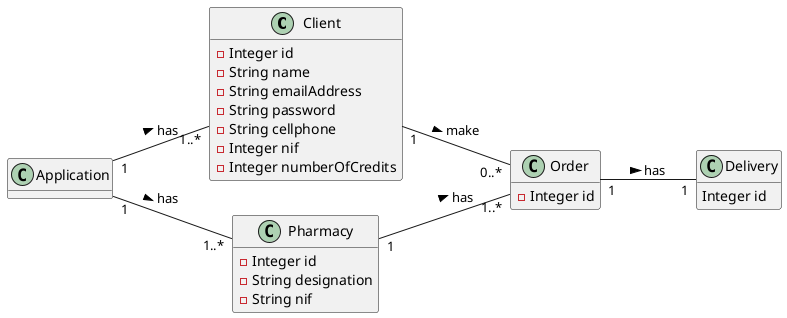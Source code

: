 @startuml
hide methods
left to right direction

class Client {
    - Integer id
    - String name
    - String emailAddress
    - String password
    - String cellphone
    - Integer nif
    - Integer numberOfCredits
}

class Order {
    - Integer id
}

class Delivery {
    Integer id
}

class Pharmacy {
    - Integer id
    - String designation
    - String nif
}


class Application {}


Application "1" -- "1..*" Pharmacy: has >
Pharmacy "1" -- "1..*" Order: has >
Application "1" -- "1..*" Client: has >
Client "1" -- "0..*" Order: make >
Order "1" -- "1" Delivery: has >

@enduml
